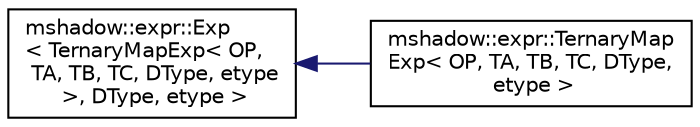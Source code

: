 digraph "Graphical Class Hierarchy"
{
 // LATEX_PDF_SIZE
  edge [fontname="Helvetica",fontsize="10",labelfontname="Helvetica",labelfontsize="10"];
  node [fontname="Helvetica",fontsize="10",shape=record];
  rankdir="LR";
  Node0 [label="mshadow::expr::Exp\l\< TernaryMapExp\< OP,\l TA, TB, TC, DType, etype\l \>, DType, etype \>",height=0.2,width=0.4,color="black", fillcolor="white", style="filled",URL="$structmshadow_1_1expr_1_1Exp.html",tooltip=" "];
  Node0 -> Node1 [dir="back",color="midnightblue",fontsize="10",style="solid",fontname="Helvetica"];
  Node1 [label="mshadow::expr::TernaryMap\lExp\< OP, TA, TB, TC, DType,\l etype \>",height=0.2,width=0.4,color="black", fillcolor="white", style="filled",URL="$structmshadow_1_1expr_1_1TernaryMapExp.html",tooltip="ternary map expression"];
}

